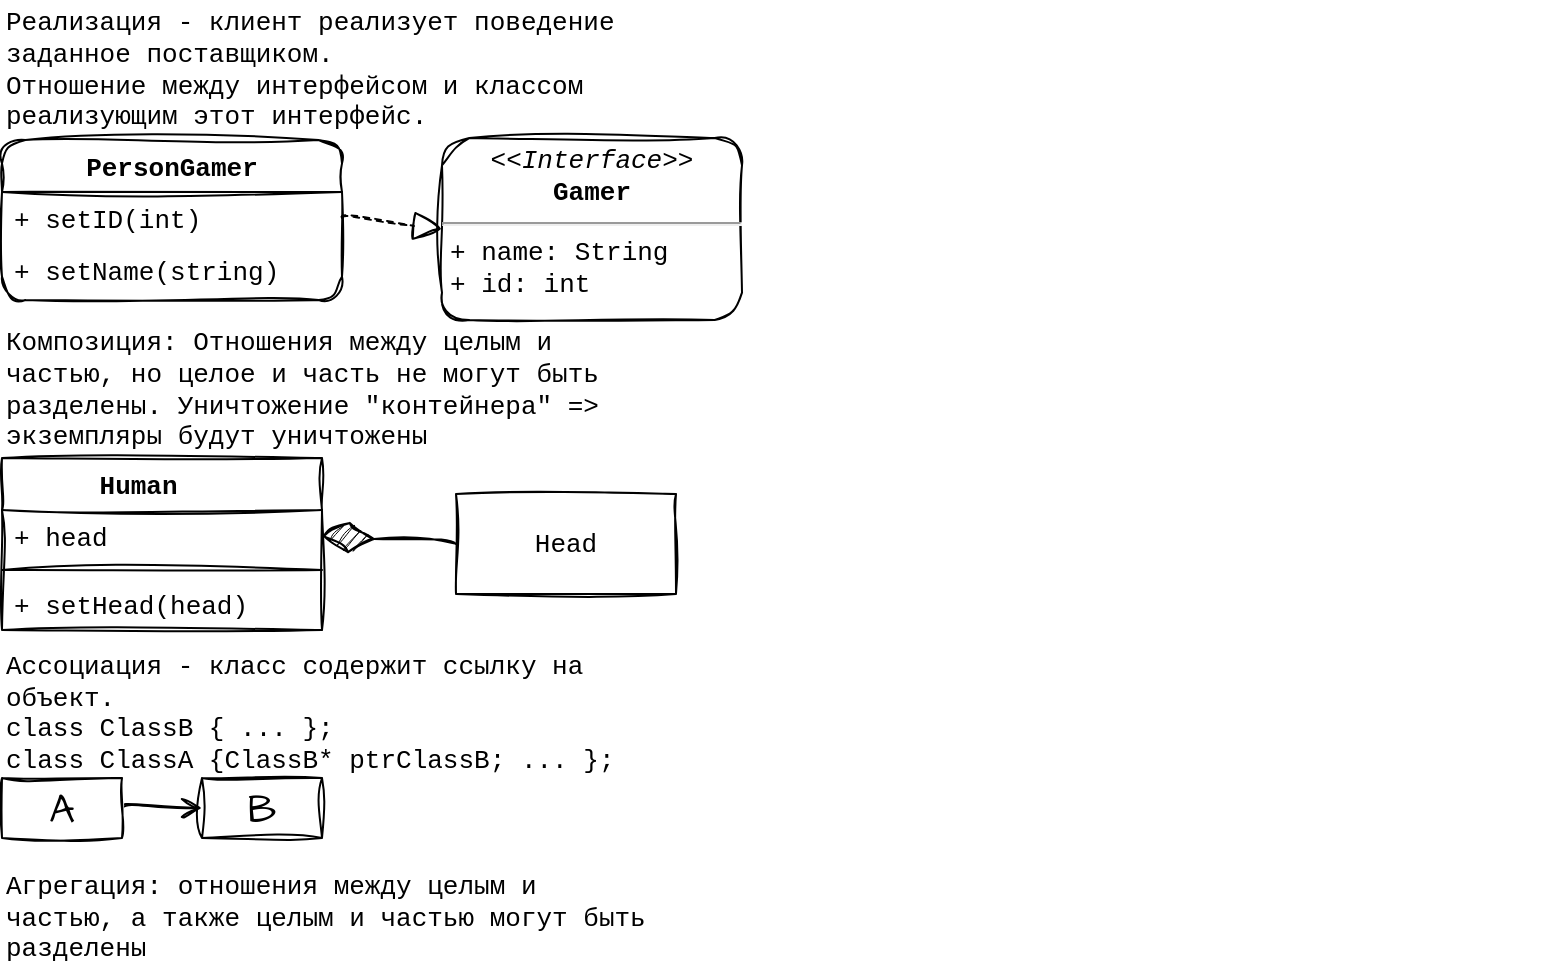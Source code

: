 <mxfile version="22.0.5" type="github">
  <diagram name="Page-1" id="KniYVvXjkBFUdyHRl0df">
    <mxGraphModel dx="1462" dy="1796" grid="1" gridSize="10" guides="1" tooltips="1" connect="1" arrows="1" fold="1" page="1" pageScale="1" pageWidth="827" pageHeight="1169" math="0" shadow="0">
      <root>
        <mxCell id="0" />
        <mxCell id="1" parent="0" />
        <mxCell id="mzNYeFfV8IgYRgjsqz8I-3" value="" style="shape=image;verticalLabelPosition=bottom;labelBackgroundColor=none;verticalAlign=top;aspect=fixed;imageAspect=0;image=https://upload.wikimedia.org/wikipedia/commons/thumb/7/77/Uml_classes_ru.svg/1280px-Uml_classes_ru.svg.png;rounded=1;sketch=1;curveFitting=1;jiggle=2;fontFamily=Courier New;fontSize=13;" parent="1" vertex="1">
          <mxGeometry x="-420" y="-1122" width="375" height="250" as="geometry" />
        </mxCell>
        <mxCell id="mzNYeFfV8IgYRgjsqz8I-4" value="&lt;div style=&quot;font-size: 13px;&quot;&gt;Реализация - клиент реализует поведение заданное поставщиком.&lt;/div&gt;&lt;div style=&quot;font-size: 13px;&quot;&gt;Отношение между интерфейсом и классом реализующим этот интерфейс.&lt;/div&gt;" style="text;strokeColor=none;fillColor=none;html=1;align=left;verticalAlign=middle;whiteSpace=wrap;rounded=1;fontSize=13;sketch=1;curveFitting=1;jiggle=2;labelBackgroundColor=none;fontFamily=Courier New;" parent="1" vertex="1">
          <mxGeometry x="-827" y="-1169" width="367" height="69" as="geometry" />
        </mxCell>
        <mxCell id="mzNYeFfV8IgYRgjsqz8I-6" value="PersonGamer" style="swimlane;fontStyle=1;align=center;verticalAlign=top;childLayout=stackLayout;horizontal=1;startSize=26;horizontalStack=0;resizeParent=1;resizeParentMax=0;resizeLast=0;collapsible=1;marginBottom=0;whiteSpace=wrap;html=1;fontSize=13;rounded=1;sketch=1;curveFitting=1;jiggle=2;labelBackgroundColor=none;fontFamily=Courier New;" parent="1" vertex="1">
          <mxGeometry x="-827" y="-1099" width="170" height="80" as="geometry" />
        </mxCell>
        <mxCell id="mzNYeFfV8IgYRgjsqz8I-11" value="+ setID(int)" style="text;strokeColor=none;fillColor=none;align=left;verticalAlign=top;spacingLeft=4;spacingRight=4;overflow=hidden;rotatable=0;points=[[0,0.5],[1,0.5]];portConstraint=eastwest;whiteSpace=wrap;html=1;fontSize=13;rounded=1;sketch=1;curveFitting=1;jiggle=2;labelBackgroundColor=none;fontFamily=Courier New;" parent="mzNYeFfV8IgYRgjsqz8I-6" vertex="1">
          <mxGeometry y="26" width="170" height="26" as="geometry" />
        </mxCell>
        <mxCell id="mzNYeFfV8IgYRgjsqz8I-9" value="+ setName(string)" style="text;strokeColor=none;fillColor=none;align=left;verticalAlign=top;spacingLeft=4;spacingRight=4;overflow=hidden;rotatable=0;points=[[0,0.5],[1,0.5]];portConstraint=eastwest;whiteSpace=wrap;html=1;fontSize=13;rounded=1;sketch=1;curveFitting=1;jiggle=2;labelBackgroundColor=none;fontFamily=Courier New;" parent="mzNYeFfV8IgYRgjsqz8I-6" vertex="1">
          <mxGeometry y="52" width="170" height="28" as="geometry" />
        </mxCell>
        <mxCell id="mzNYeFfV8IgYRgjsqz8I-10" value="&lt;p style=&quot;margin: 4px 0px 0px; text-align: center; font-size: 13px;&quot;&gt;&lt;i style=&quot;font-size: 13px;&quot;&gt;&amp;lt;&amp;lt;Interface&amp;gt;&amp;gt;&lt;/i&gt;&lt;br style=&quot;font-size: 13px;&quot;&gt;&lt;b style=&quot;font-size: 13px;&quot;&gt;Gamer&lt;/b&gt;&lt;br style=&quot;font-size: 13px;&quot;&gt;&lt;/p&gt;&lt;hr style=&quot;font-size: 13px;&quot;&gt;&lt;p style=&quot;margin: 0px 0px 0px 4px; font-size: 13px;&quot;&gt;+ name: String&lt;br style=&quot;font-size: 13px;&quot;&gt;+ id: int&lt;/p&gt;" style="verticalAlign=top;align=left;overflow=fill;fontSize=13;fontFamily=Courier New;html=1;whiteSpace=wrap;rounded=1;sketch=1;curveFitting=1;jiggle=2;labelBackgroundColor=none;" parent="1" vertex="1">
          <mxGeometry x="-607" y="-1100" width="150" height="91" as="geometry" />
        </mxCell>
        <mxCell id="mzNYeFfV8IgYRgjsqz8I-14" value="" style="endArrow=block;dashed=1;endFill=0;endSize=12;html=1;rounded=1;fontSize=13;curved=1;sketch=1;curveFitting=1;jiggle=2;labelBackgroundColor=none;fontColor=default;fontFamily=Courier New;entryX=0;entryY=0.5;entryDx=0;entryDy=0;exitX=1;exitY=0.5;exitDx=0;exitDy=0;" parent="1" edge="1" target="mzNYeFfV8IgYRgjsqz8I-10" source="mzNYeFfV8IgYRgjsqz8I-11">
          <mxGeometry width="160" relative="1" as="geometry">
            <mxPoint x="-657" y="-1059" as="sourcePoint" />
            <mxPoint x="-587" y="-1059.38" as="targetPoint" />
          </mxGeometry>
        </mxCell>
        <mxCell id="AALjy2iVQTmJkf8dyK00-16" value="Композиция: Отношения между целым и частью, но целое и часть не могут быть разделены. Уничтожение &quot;контейнера&quot; =&amp;gt; экземпляры будут уничтожены" style="text;strokeColor=none;fillColor=none;html=1;align=left;verticalAlign=middle;whiteSpace=wrap;rounded=0;fontSize=13;fontFamily=Courier New;" vertex="1" parent="1">
          <mxGeometry x="-827" y="-1009" width="317" height="69" as="geometry" />
        </mxCell>
        <mxCell id="AALjy2iVQTmJkf8dyK00-17" value="Human&lt;span style=&quot;white-space: pre; font-size: 13px;&quot;&gt;&#x9;&lt;br style=&quot;font-size: 13px;&quot;&gt;&lt;br style=&quot;font-size: 13px;&quot;&gt;&lt;/span&gt;" style="swimlane;fontStyle=1;align=center;verticalAlign=top;childLayout=stackLayout;horizontal=1;startSize=26;horizontalStack=0;resizeParent=1;resizeParentMax=0;resizeLast=0;collapsible=1;marginBottom=0;whiteSpace=wrap;html=1;sketch=1;hachureGap=4;jiggle=2;curveFitting=1;fontFamily=Courier New;fontSize=13;" vertex="1" parent="1">
          <mxGeometry x="-827" y="-940" width="160" height="86" as="geometry" />
        </mxCell>
        <mxCell id="AALjy2iVQTmJkf8dyK00-18" value="+ head" style="text;strokeColor=none;fillColor=none;align=left;verticalAlign=top;spacingLeft=4;spacingRight=4;overflow=hidden;rotatable=0;points=[[0,0.5],[1,0.5]];portConstraint=eastwest;whiteSpace=wrap;html=1;fontSize=13;fontFamily=Courier New;" vertex="1" parent="AALjy2iVQTmJkf8dyK00-17">
          <mxGeometry y="26" width="160" height="26" as="geometry" />
        </mxCell>
        <mxCell id="AALjy2iVQTmJkf8dyK00-19" value="" style="line;strokeWidth=1;fillColor=none;align=left;verticalAlign=middle;spacingTop=-1;spacingLeft=3;spacingRight=3;rotatable=0;labelPosition=right;points=[];portConstraint=eastwest;strokeColor=inherit;sketch=1;hachureGap=4;jiggle=2;curveFitting=1;fontFamily=Courier New;fontSize=13;" vertex="1" parent="AALjy2iVQTmJkf8dyK00-17">
          <mxGeometry y="52" width="160" height="8" as="geometry" />
        </mxCell>
        <mxCell id="AALjy2iVQTmJkf8dyK00-20" value="+ setHead(head)" style="text;strokeColor=none;fillColor=none;align=left;verticalAlign=top;spacingLeft=4;spacingRight=4;overflow=hidden;rotatable=0;points=[[0,0.5],[1,0.5]];portConstraint=eastwest;whiteSpace=wrap;html=1;fontSize=13;fontFamily=Courier New;" vertex="1" parent="AALjy2iVQTmJkf8dyK00-17">
          <mxGeometry y="60" width="160" height="26" as="geometry" />
        </mxCell>
        <mxCell id="AALjy2iVQTmJkf8dyK00-21" value="Head" style="html=1;whiteSpace=wrap;sketch=1;hachureGap=4;jiggle=2;curveFitting=1;fontFamily=Courier New;fontSize=13;" vertex="1" parent="1">
          <mxGeometry x="-600" y="-922" width="110" height="50" as="geometry" />
        </mxCell>
        <mxCell id="AALjy2iVQTmJkf8dyK00-22" value="" style="endArrow=diamondThin;endFill=1;endSize=24;html=1;rounded=0;sketch=1;hachureGap=4;jiggle=2;curveFitting=1;fontFamily=Courier New;fontSize=13;curved=1;exitX=0;exitY=0.5;exitDx=0;exitDy=0;entryX=1;entryY=0.5;entryDx=0;entryDy=0;" edge="1" parent="1" source="AALjy2iVQTmJkf8dyK00-21" target="AALjy2iVQTmJkf8dyK00-18">
          <mxGeometry width="160" relative="1" as="geometry">
            <mxPoint x="-702" y="-970" as="sourcePoint" />
            <mxPoint x="-662" y="-890" as="targetPoint" />
          </mxGeometry>
        </mxCell>
        <mxCell id="AALjy2iVQTmJkf8dyK00-27" value="Агрегация: отношения между целым и частью, а также целым и частью могут быть разделены" style="text;whiteSpace=wrap;fontSize=13;fontFamily=Courier New;" vertex="1" parent="1">
          <mxGeometry x="-827" y="-740" width="327" height="50" as="geometry" />
        </mxCell>
        <mxCell id="AALjy2iVQTmJkf8dyK00-31" value="Ассоциация - класс содержит ссылку на объект. &#xa;class ClassB { ... };&#xa;class ClassA {ClassB* ptrClassB; ... };&#xa;" style="text;whiteSpace=wrap;fontSize=13;fontFamily=Courier New;" vertex="1" parent="1">
          <mxGeometry x="-827" y="-850" width="317" height="70" as="geometry" />
        </mxCell>
        <mxCell id="AALjy2iVQTmJkf8dyK00-36" style="edgeStyle=none;curved=1;rounded=0;sketch=1;hachureGap=4;jiggle=2;curveFitting=1;orthogonalLoop=1;jettySize=auto;html=1;entryX=0;entryY=0.5;entryDx=0;entryDy=0;fontFamily=Architects Daughter;fontSource=https%3A%2F%2Ffonts.googleapis.com%2Fcss%3Ffamily%3DArchitects%2BDaughter;fontSize=16;startSize=8;endSize=8;endArrow=open;endFill=0;" edge="1" parent="1" source="AALjy2iVQTmJkf8dyK00-32" target="AALjy2iVQTmJkf8dyK00-33">
          <mxGeometry relative="1" as="geometry" />
        </mxCell>
        <mxCell id="AALjy2iVQTmJkf8dyK00-32" value="A" style="html=1;whiteSpace=wrap;sketch=1;hachureGap=4;jiggle=2;curveFitting=1;fontFamily=Architects Daughter;fontSource=https%3A%2F%2Ffonts.googleapis.com%2Fcss%3Ffamily%3DArchitects%2BDaughter;fontSize=20;" vertex="1" parent="1">
          <mxGeometry x="-827" y="-780" width="60" height="30" as="geometry" />
        </mxCell>
        <mxCell id="AALjy2iVQTmJkf8dyK00-33" value="B" style="html=1;whiteSpace=wrap;sketch=1;hachureGap=4;jiggle=2;curveFitting=1;fontFamily=Architects Daughter;fontSource=https%3A%2F%2Ffonts.googleapis.com%2Fcss%3Ffamily%3DArchitects%2BDaughter;fontSize=20;" vertex="1" parent="1">
          <mxGeometry x="-727" y="-780" width="60" height="30" as="geometry" />
        </mxCell>
      </root>
    </mxGraphModel>
  </diagram>
</mxfile>
